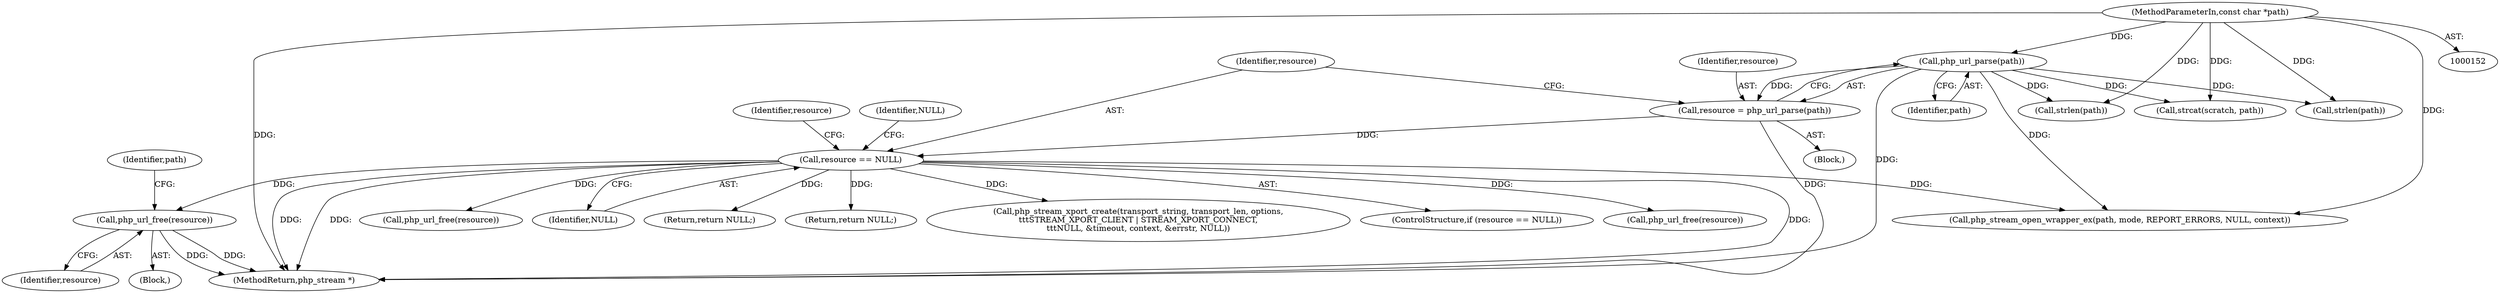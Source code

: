 digraph "0_php-src_523f230c831d7b33353203fa34aee4e92ac12bba@API" {
"1000356" [label="(Call,php_url_free(resource))"];
"1000306" [label="(Call,resource == NULL)"];
"1000301" [label="(Call,resource = php_url_parse(path))"];
"1000303" [label="(Call,php_url_parse(path))"];
"1000154" [label="(MethodParameterIn,const char *path)"];
"1000154" [label="(MethodParameterIn,const char *path)"];
"1000316" [label="(Identifier,resource)"];
"1000161" [label="(Block,)"];
"1000359" [label="(Call,php_stream_open_wrapper_ex(path, mode, REPORT_ERRORS, NULL, context))"];
"1000301" [label="(Call,resource = php_url_parse(path))"];
"1003176" [label="(Call,php_url_free(resource))"];
"1001261" [label="(Call,strlen(path))"];
"1000308" [label="(Identifier,NULL)"];
"1000311" [label="(Identifier,NULL)"];
"1000355" [label="(Block,)"];
"1000357" [label="(Identifier,resource)"];
"1000356" [label="(Call,php_url_free(resource))"];
"1000310" [label="(Return,return NULL;)"];
"1001207" [label="(Call,strlen(path))"];
"1000394" [label="(Return,return NULL;)"];
"1000557" [label="(Call,php_stream_xport_create(transport_string, transport_len, options,\n\t\t\tSTREAM_XPORT_CLIENT | STREAM_XPORT_CONNECT,\n\t\t\tNULL, &timeout, context, &errstr, NULL))"];
"1000305" [label="(ControlStructure,if (resource == NULL))"];
"1000303" [label="(Call,php_url_parse(path))"];
"1000304" [label="(Identifier,path)"];
"1000306" [label="(Call,resource == NULL)"];
"1000360" [label="(Identifier,path)"];
"1000307" [label="(Identifier,resource)"];
"1000392" [label="(Call,php_url_free(resource))"];
"1003241" [label="(MethodReturn,php_stream *)"];
"1000302" [label="(Identifier,resource)"];
"1001314" [label="(Call,strcat(scratch, path))"];
"1000356" -> "1000355"  [label="AST: "];
"1000356" -> "1000357"  [label="CFG: "];
"1000357" -> "1000356"  [label="AST: "];
"1000360" -> "1000356"  [label="CFG: "];
"1000356" -> "1003241"  [label="DDG: "];
"1000356" -> "1003241"  [label="DDG: "];
"1000306" -> "1000356"  [label="DDG: "];
"1000306" -> "1000305"  [label="AST: "];
"1000306" -> "1000308"  [label="CFG: "];
"1000307" -> "1000306"  [label="AST: "];
"1000308" -> "1000306"  [label="AST: "];
"1000311" -> "1000306"  [label="CFG: "];
"1000316" -> "1000306"  [label="CFG: "];
"1000306" -> "1003241"  [label="DDG: "];
"1000306" -> "1003241"  [label="DDG: "];
"1000306" -> "1003241"  [label="DDG: "];
"1000301" -> "1000306"  [label="DDG: "];
"1000306" -> "1000310"  [label="DDG: "];
"1000306" -> "1000359"  [label="DDG: "];
"1000306" -> "1000392"  [label="DDG: "];
"1000306" -> "1000394"  [label="DDG: "];
"1000306" -> "1000557"  [label="DDG: "];
"1000306" -> "1003176"  [label="DDG: "];
"1000301" -> "1000161"  [label="AST: "];
"1000301" -> "1000303"  [label="CFG: "];
"1000302" -> "1000301"  [label="AST: "];
"1000303" -> "1000301"  [label="AST: "];
"1000307" -> "1000301"  [label="CFG: "];
"1000301" -> "1003241"  [label="DDG: "];
"1000303" -> "1000301"  [label="DDG: "];
"1000303" -> "1000304"  [label="CFG: "];
"1000304" -> "1000303"  [label="AST: "];
"1000303" -> "1003241"  [label="DDG: "];
"1000154" -> "1000303"  [label="DDG: "];
"1000303" -> "1000359"  [label="DDG: "];
"1000303" -> "1001207"  [label="DDG: "];
"1000303" -> "1001261"  [label="DDG: "];
"1000303" -> "1001314"  [label="DDG: "];
"1000154" -> "1000152"  [label="AST: "];
"1000154" -> "1003241"  [label="DDG: "];
"1000154" -> "1000359"  [label="DDG: "];
"1000154" -> "1001207"  [label="DDG: "];
"1000154" -> "1001261"  [label="DDG: "];
"1000154" -> "1001314"  [label="DDG: "];
}
